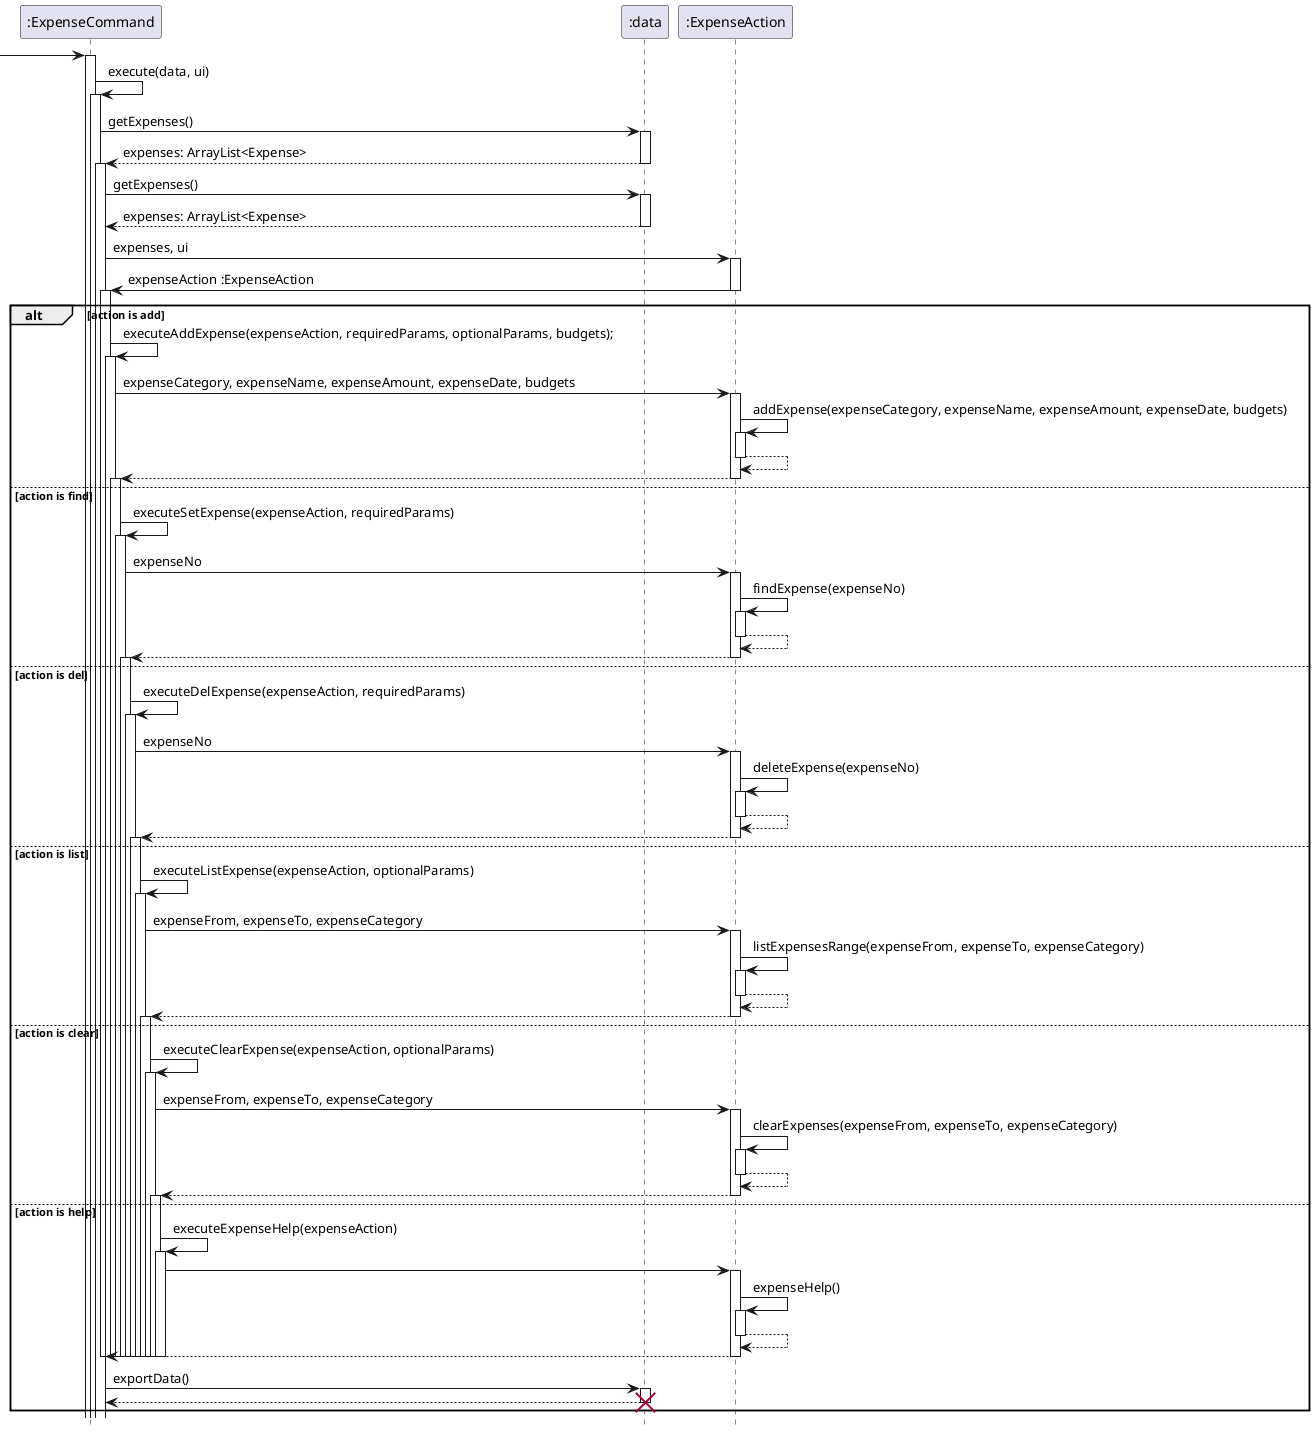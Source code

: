@startuml

hide footbox

 -> ":ExpenseCommand":

activate ":ExpenseCommand"
":ExpenseCommand" -> ":ExpenseCommand": execute(data, ui)
activate  ":ExpenseCommand"
":ExpenseCommand" -> ":data": getExpenses()
activate ":data"
return expenses: ArrayList<Expense>
deactivate ":data"

activate  ":ExpenseCommand"
":ExpenseCommand" -> ":data": getExpenses()
activate ":data"
return expenses: ArrayList<Expense>



":ExpenseCommand" -> ":ExpenseAction" : expenses, ui
activate ":ExpenseAction"
":ExpenseAction" -> ":ExpenseCommand" : expenseAction :ExpenseAction
deactivate ":ExpenseAction"


alt action is add
activate  ":ExpenseCommand"
":ExpenseCommand" -> ":ExpenseCommand": executeAddExpense(expenseAction, requiredParams, optionalParams, budgets);
activate ":ExpenseCommand"

":ExpenseCommand" -> ":ExpenseAction" : expenseCategory, expenseName, expenseAmount, expenseDate, budgets
activate ":ExpenseAction"
":ExpenseAction" -> ":ExpenseAction" : addExpense(expenseCategory, expenseName, expenseAmount, expenseDate, budgets)
activate ":ExpenseAction"
return
return


else action is find
activate  ":ExpenseCommand"
":ExpenseCommand" -> ":ExpenseCommand": executeSetExpense(expenseAction, requiredParams)
activate ":ExpenseCommand"
":ExpenseCommand" -> ":ExpenseAction" : expenseNo
activate ":ExpenseAction"
":ExpenseAction" -> ":ExpenseAction" : findExpense(expenseNo)
activate ":ExpenseAction"
return
return


else action is del
activate  ":ExpenseCommand"
":ExpenseCommand" -> ":ExpenseCommand": executeDelExpense(expenseAction, requiredParams)
activate ":ExpenseCommand"
":ExpenseCommand" -> ":ExpenseAction" : expenseNo
activate ":ExpenseAction"
":ExpenseAction" -> ":ExpenseAction" : deleteExpense(expenseNo)
activate ":ExpenseAction"
return
return

else action is list
activate  ":ExpenseCommand"
":ExpenseCommand" -> ":ExpenseCommand": executeListExpense(expenseAction, optionalParams)
activate ":ExpenseCommand"

":ExpenseCommand" -> ":ExpenseAction" : expenseFrom, expenseTo, expenseCategory
activate ":ExpenseAction"
":ExpenseAction" -> ":ExpenseAction" : listExpensesRange(expenseFrom, expenseTo, expenseCategory)
activate ":ExpenseAction"
return
return


else action is clear
activate  ":ExpenseCommand"
":ExpenseCommand" -> ":ExpenseCommand": executeClearExpense(expenseAction, optionalParams)
activate ":ExpenseCommand"
":ExpenseCommand" -> ":ExpenseAction" : expenseFrom, expenseTo, expenseCategory
activate ":ExpenseAction"
":ExpenseAction" -> ":ExpenseAction" : clearExpenses(expenseFrom, expenseTo, expenseCategory)
activate ":ExpenseAction"
return
return


else action is help
activate  ":ExpenseCommand"
":ExpenseCommand" -> ":ExpenseCommand": executeExpenseHelp(expenseAction)
activate ":ExpenseCommand"
":ExpenseCommand" -> ":ExpenseAction"
activate ":ExpenseAction"
":ExpenseAction" -> ":ExpenseAction" : expenseHelp()
activate ":ExpenseAction"
return
return


deactivate ":ExpenseCommand"
deactivate ":ExpenseCommand"
deactivate ":ExpenseCommand"
deactivate ":ExpenseCommand"
deactivate ":ExpenseCommand"
deactivate ":ExpenseCommand"
deactivate ":ExpenseCommand"
deactivate ":ExpenseCommand"
deactivate ":ExpenseCommand"
deactivate ":ExpenseCommand"
deactivate ":ExpenseCommand"
deactivate ":ExpenseCommand"


":ExpenseCommand" -> ":data": exportData()
activate ":data"
return

deactivate ":data"
destroy ":data"


end



@enduml